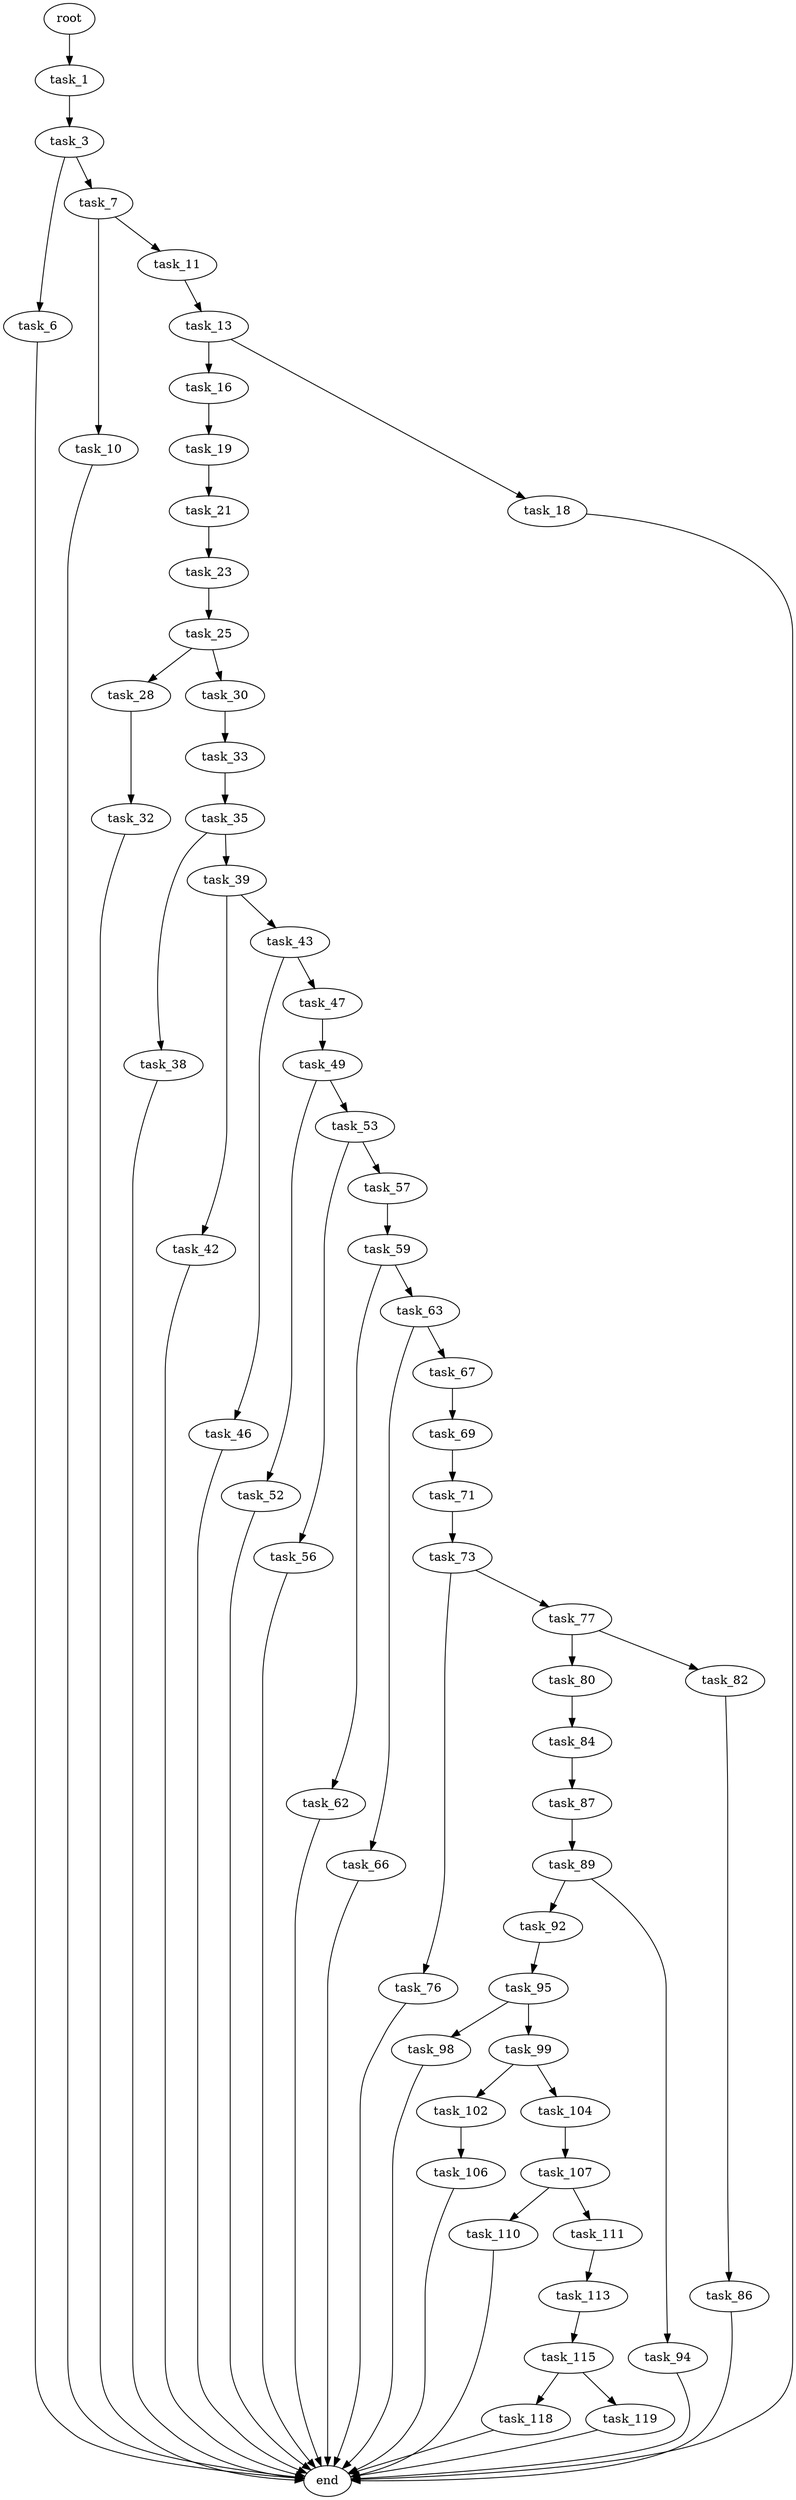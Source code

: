 digraph G {
  root [size="0.000000"];
  task_1 [size="383908516843.000000"];
  task_3 [size="22042734225.000000"];
  task_6 [size="124243431420.000000"];
  task_7 [size="981949591370.000000"];
  end [size="0.000000"];
  task_10 [size="34222996794.000000"];
  task_11 [size="782757789696.000000"];
  task_13 [size="23175827506.000000"];
  task_16 [size="138833467218.000000"];
  task_18 [size="1073741824000.000000"];
  task_19 [size="17200260865.000000"];
  task_21 [size="17211582278.000000"];
  task_23 [size="549755813888.000000"];
  task_25 [size="134217728000.000000"];
  task_28 [size="38946241125.000000"];
  task_30 [size="30539532370.000000"];
  task_32 [size="68719476736.000000"];
  task_33 [size="68719476736.000000"];
  task_35 [size="190983881573.000000"];
  task_38 [size="3099636834.000000"];
  task_39 [size="22006646316.000000"];
  task_42 [size="168905459880.000000"];
  task_43 [size="133708162892.000000"];
  task_46 [size="119912473639.000000"];
  task_47 [size="821098105465.000000"];
  task_49 [size="7466455417.000000"];
  task_52 [size="940127732.000000"];
  task_53 [size="93262691218.000000"];
  task_56 [size="134217728000.000000"];
  task_57 [size="2466216904.000000"];
  task_59 [size="25781439631.000000"];
  task_62 [size="368293445632.000000"];
  task_63 [size="8416602405.000000"];
  task_66 [size="191009199940.000000"];
  task_67 [size="14831127354.000000"];
  task_69 [size="1073741824000.000000"];
  task_71 [size="1073741824000.000000"];
  task_73 [size="220616814692.000000"];
  task_76 [size="436248474220.000000"];
  task_77 [size="409091906132.000000"];
  task_80 [size="8589934592.000000"];
  task_82 [size="58270457231.000000"];
  task_84 [size="8589934592.000000"];
  task_86 [size="4944320070.000000"];
  task_87 [size="1059692198.000000"];
  task_89 [size="25825900056.000000"];
  task_92 [size="82575478800.000000"];
  task_94 [size="55694668282.000000"];
  task_95 [size="8475938048.000000"];
  task_98 [size="549755813888.000000"];
  task_99 [size="4182870028.000000"];
  task_102 [size="19213495225.000000"];
  task_104 [size="539532847776.000000"];
  task_106 [size="84000500788.000000"];
  task_107 [size="630321897119.000000"];
  task_110 [size="5836303801.000000"];
  task_111 [size="1355036495850.000000"];
  task_113 [size="68719476736.000000"];
  task_115 [size="1073741824000.000000"];
  task_118 [size="8589934592.000000"];
  task_119 [size="68719476736.000000"];

  root -> task_1 [size="1.000000"];
  task_1 -> task_3 [size="679477248.000000"];
  task_3 -> task_6 [size="838860800.000000"];
  task_3 -> task_7 [size="838860800.000000"];
  task_6 -> end [size="1.000000"];
  task_7 -> task_10 [size="838860800.000000"];
  task_7 -> task_11 [size="838860800.000000"];
  task_10 -> end [size="1.000000"];
  task_11 -> task_13 [size="679477248.000000"];
  task_13 -> task_16 [size="838860800.000000"];
  task_13 -> task_18 [size="838860800.000000"];
  task_16 -> task_19 [size="209715200.000000"];
  task_18 -> end [size="1.000000"];
  task_19 -> task_21 [size="411041792.000000"];
  task_21 -> task_23 [size="33554432.000000"];
  task_23 -> task_25 [size="536870912.000000"];
  task_25 -> task_28 [size="209715200.000000"];
  task_25 -> task_30 [size="209715200.000000"];
  task_28 -> task_32 [size="838860800.000000"];
  task_30 -> task_33 [size="536870912.000000"];
  task_32 -> end [size="1.000000"];
  task_33 -> task_35 [size="134217728.000000"];
  task_35 -> task_38 [size="209715200.000000"];
  task_35 -> task_39 [size="209715200.000000"];
  task_38 -> end [size="1.000000"];
  task_39 -> task_42 [size="536870912.000000"];
  task_39 -> task_43 [size="536870912.000000"];
  task_42 -> end [size="1.000000"];
  task_43 -> task_46 [size="411041792.000000"];
  task_43 -> task_47 [size="411041792.000000"];
  task_46 -> end [size="1.000000"];
  task_47 -> task_49 [size="838860800.000000"];
  task_49 -> task_52 [size="134217728.000000"];
  task_49 -> task_53 [size="134217728.000000"];
  task_52 -> end [size="1.000000"];
  task_53 -> task_56 [size="75497472.000000"];
  task_53 -> task_57 [size="75497472.000000"];
  task_56 -> end [size="1.000000"];
  task_57 -> task_59 [size="134217728.000000"];
  task_59 -> task_62 [size="679477248.000000"];
  task_59 -> task_63 [size="679477248.000000"];
  task_62 -> end [size="1.000000"];
  task_63 -> task_66 [size="209715200.000000"];
  task_63 -> task_67 [size="209715200.000000"];
  task_66 -> end [size="1.000000"];
  task_67 -> task_69 [size="301989888.000000"];
  task_69 -> task_71 [size="838860800.000000"];
  task_71 -> task_73 [size="838860800.000000"];
  task_73 -> task_76 [size="209715200.000000"];
  task_73 -> task_77 [size="209715200.000000"];
  task_76 -> end [size="1.000000"];
  task_77 -> task_80 [size="411041792.000000"];
  task_77 -> task_82 [size="411041792.000000"];
  task_80 -> task_84 [size="33554432.000000"];
  task_82 -> task_86 [size="75497472.000000"];
  task_84 -> task_87 [size="33554432.000000"];
  task_86 -> end [size="1.000000"];
  task_87 -> task_89 [size="75497472.000000"];
  task_89 -> task_92 [size="411041792.000000"];
  task_89 -> task_94 [size="411041792.000000"];
  task_92 -> task_95 [size="134217728.000000"];
  task_94 -> end [size="1.000000"];
  task_95 -> task_98 [size="536870912.000000"];
  task_95 -> task_99 [size="536870912.000000"];
  task_98 -> end [size="1.000000"];
  task_99 -> task_102 [size="134217728.000000"];
  task_99 -> task_104 [size="134217728.000000"];
  task_102 -> task_106 [size="838860800.000000"];
  task_104 -> task_107 [size="536870912.000000"];
  task_106 -> end [size="1.000000"];
  task_107 -> task_110 [size="838860800.000000"];
  task_107 -> task_111 [size="838860800.000000"];
  task_110 -> end [size="1.000000"];
  task_111 -> task_113 [size="838860800.000000"];
  task_113 -> task_115 [size="134217728.000000"];
  task_115 -> task_118 [size="838860800.000000"];
  task_115 -> task_119 [size="838860800.000000"];
  task_118 -> end [size="1.000000"];
  task_119 -> end [size="1.000000"];
}
